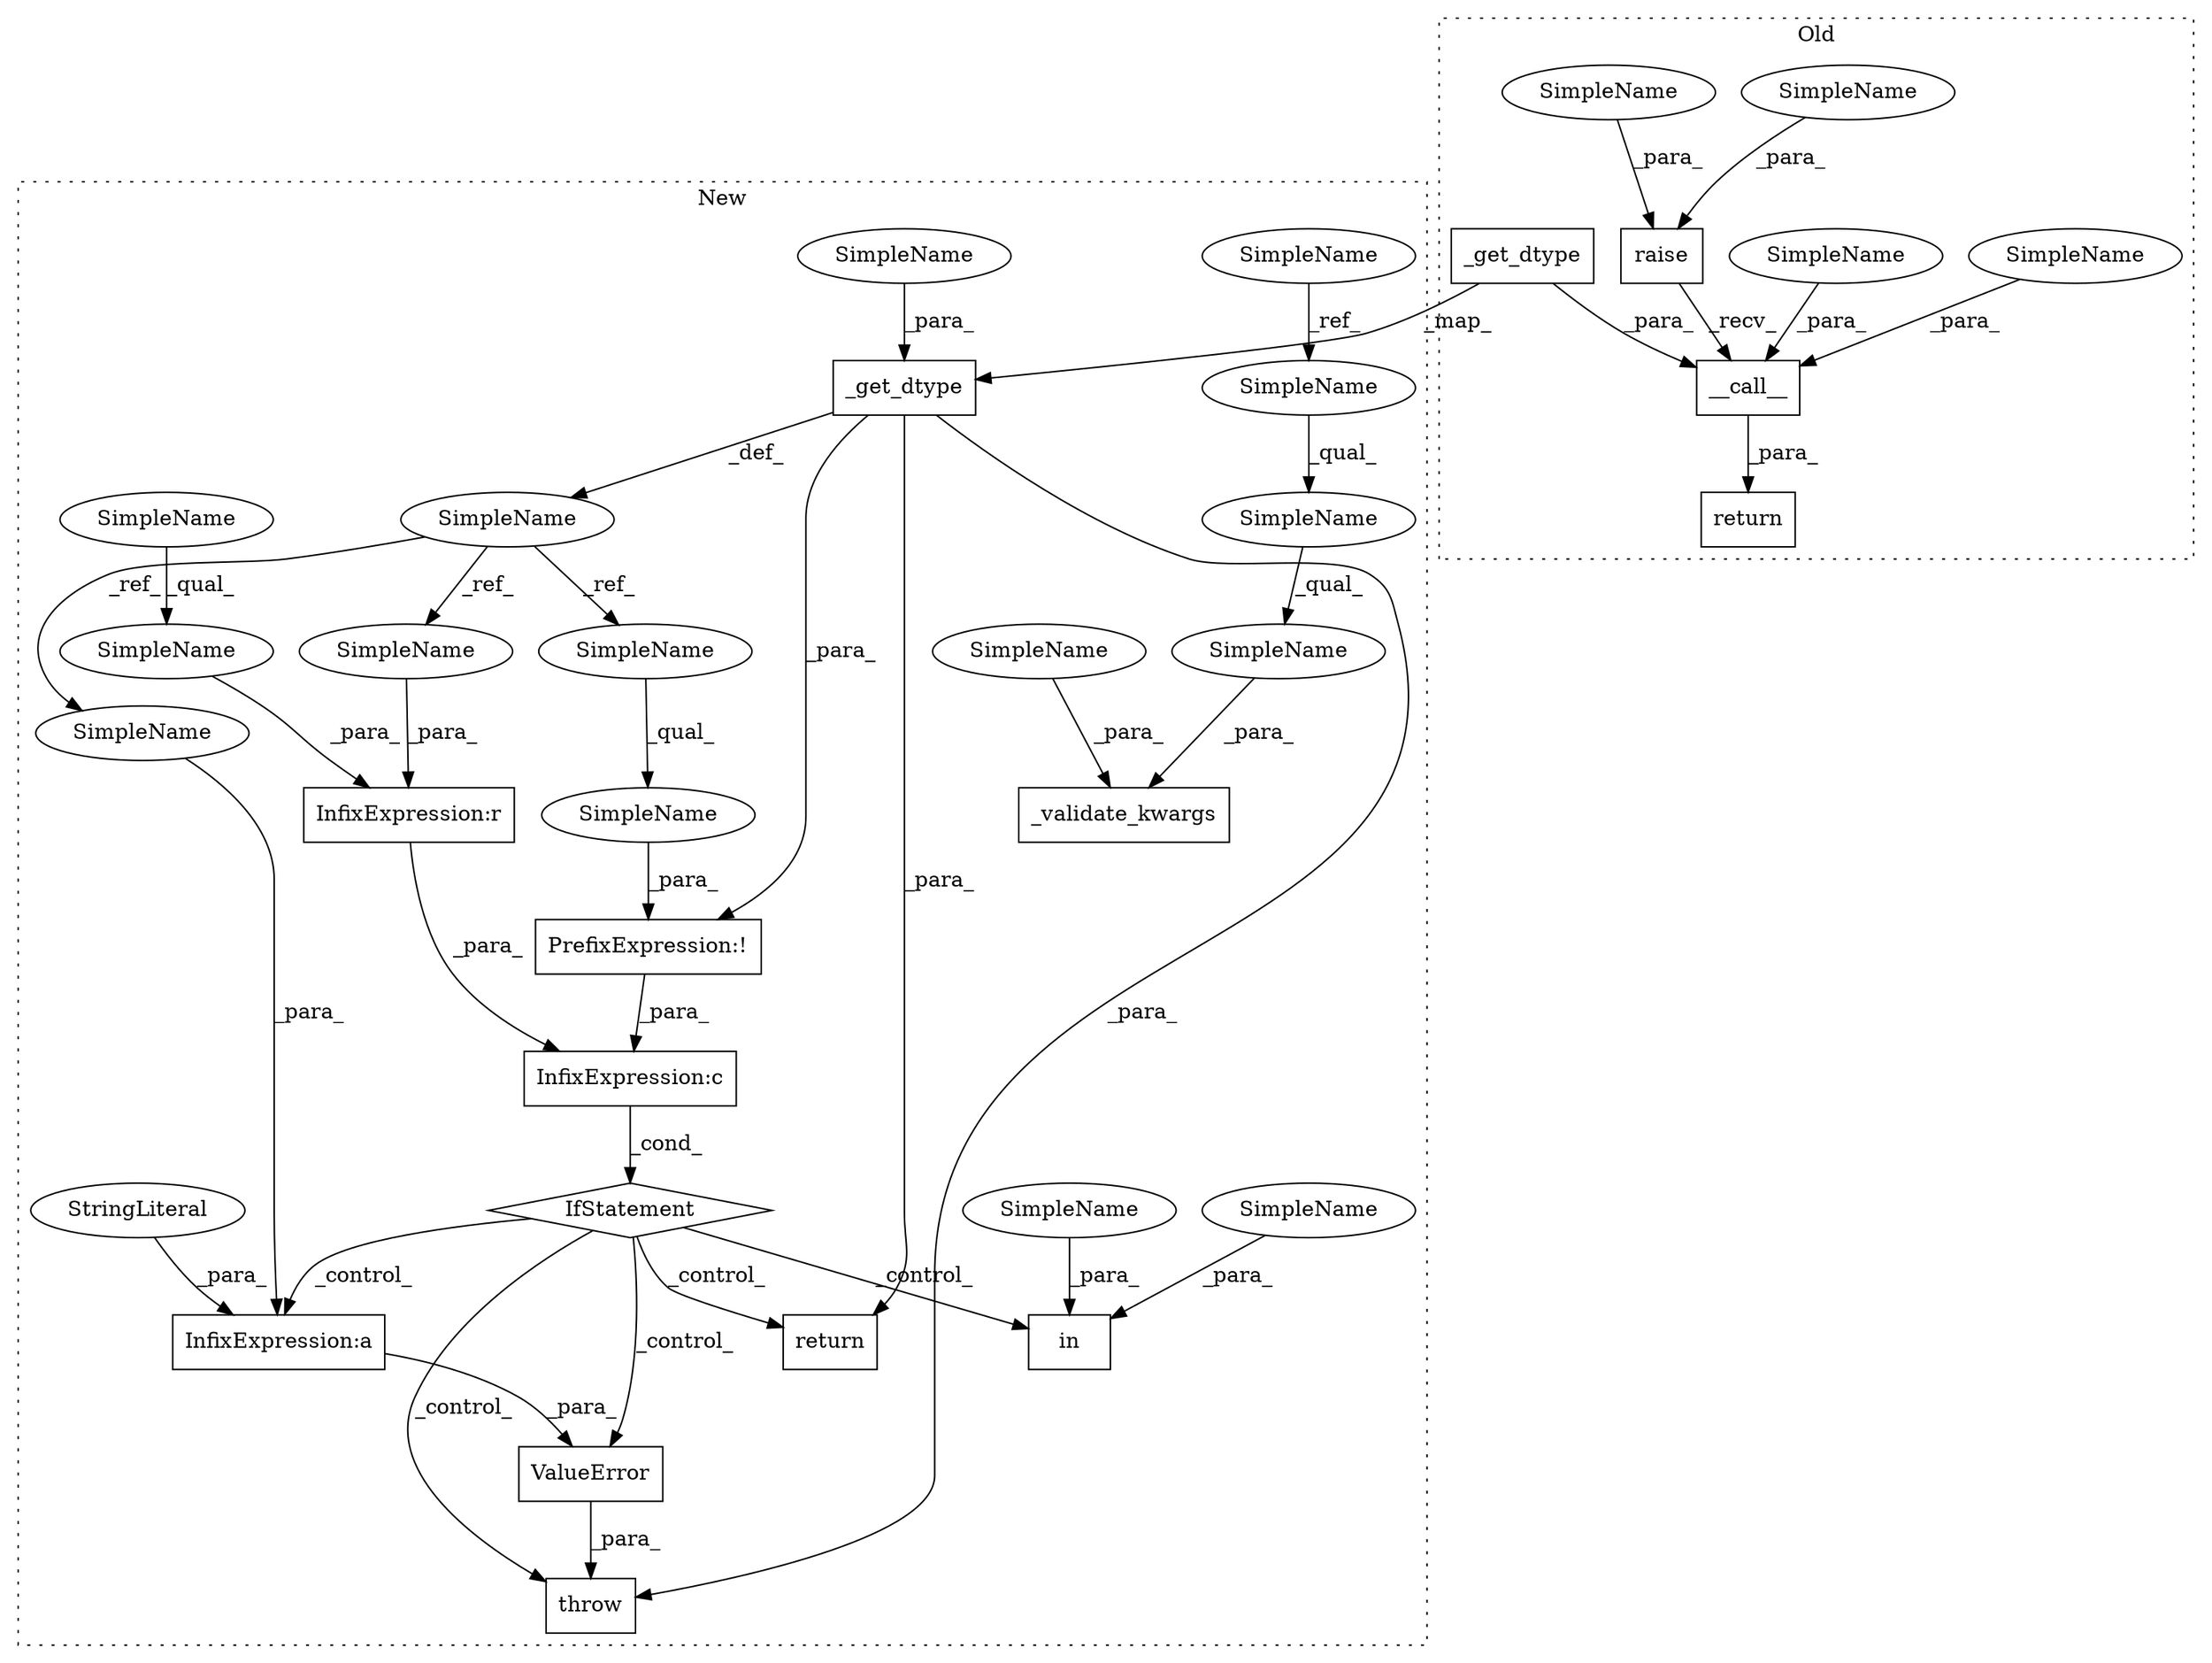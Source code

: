 digraph G {
subgraph cluster0 {
1 [label="_get_dtype" a="32" s="857,868" l="11,-11" shape="box"];
11 [label="__call__" a="32" s="842,875" l="9,-51" shape="box"];
12 [label="raise" a="32" s="824,836" l="6,-12" shape="box"];
22 [label="SimpleName" a="42" s="875" l="0" shape="ellipse"];
23 [label="SimpleName" a="42" s="851" l="0" shape="ellipse"];
26 [label="return" a="41" s="817" l="7" shape="box"];
29 [label="SimpleName" a="42" s="830" l="0" shape="ellipse"];
31 [label="SimpleName" a="42" s="836" l="0" shape="ellipse"];
label = "Old";
style="dotted";
}
subgraph cluster1 {
2 [label="_get_dtype" a="32" s="890,901" l="11,-11" shape="box"];
3 [label="SimpleName" a="42" s="884" l="0" shape="ellipse"];
4 [label="SimpleName" a="42" s="918" l="0" shape="ellipse"];
5 [label="InfixExpression:c" a="27" s="917" l="30" shape="box"];
6 [label="ValueError" a="32" s="991,1002" l="11,-11" shape="box"];
7 [label="InfixExpression:a" a="27" s="1002" l="47" shape="box"];
8 [label="PrefixExpression:!" a="38" s="917" l="1" shape="box"];
9 [label="in" a="105" s="1075" l="0" shape="box"];
10 [label="throw" a="53" s="985" l="6" shape="box"];
13 [label="SimpleName" a="42" s="789" l="0" shape="ellipse"];
14 [label="SimpleName" a="42" s="847" l="0" shape="ellipse"];
15 [label="SimpleName" a="42" s="847" l="0" shape="ellipse"];
16 [label="_validate_kwargs" a="32" s="830,871" l="17,-41" shape="box"];
17 [label="IfStatement" a="25" s="913,917" l="4,60" shape="diamond"];
18 [label="SimpleName" a="42" s="1075" l="0" shape="ellipse"];
19 [label="SimpleName" a="42" s="1095" l="0" shape="ellipse"];
20 [label="SimpleName" a="42" s="819" l="0" shape="ellipse"];
21 [label="SimpleName" a="42" s="871" l="0" shape="ellipse"];
24 [label="StringLiteral" a="45" s="1002" l="0" shape="ellipse"];
25 [label="return" a="41" s="1153" l="7" shape="box"];
27 [label="InfixExpression:r" a="27" s="948" l="9" shape="box"];
28 [label="SimpleName" a="42" s="957" l="0" shape="ellipse"];
30 [label="SimpleName" a="42" s="847" l="0" shape="ellipse"];
32 [label="SimpleName" a="42" s="1049" l="0" shape="ellipse"];
33 [label="SimpleName" a="42" s="948" l="0" shape="ellipse"];
34 [label="SimpleName" a="42" s="918" l="0" shape="ellipse"];
35 [label="SimpleName" a="42" s="957" l="0" shape="ellipse"];
label = "New";
style="dotted";
}
1 -> 11 [label="_para_"];
1 -> 2 [label="_map_"];
2 -> 3 [label="_def_"];
2 -> 10 [label="_para_"];
2 -> 8 [label="_para_"];
2 -> 25 [label="_para_"];
3 -> 33 [label="_ref_"];
3 -> 34 [label="_ref_"];
3 -> 32 [label="_ref_"];
4 -> 8 [label="_para_"];
5 -> 17 [label="_cond_"];
6 -> 10 [label="_para_"];
7 -> 6 [label="_para_"];
8 -> 5 [label="_para_"];
11 -> 26 [label="_para_"];
12 -> 11 [label="_recv_"];
13 -> 30 [label="_ref_"];
14 -> 15 [label="_qual_"];
15 -> 16 [label="_para_"];
17 -> 9 [label="_control_"];
17 -> 10 [label="_control_"];
17 -> 6 [label="_control_"];
17 -> 25 [label="_control_"];
17 -> 7 [label="_control_"];
18 -> 9 [label="_para_"];
19 -> 9 [label="_para_"];
20 -> 2 [label="_para_"];
21 -> 16 [label="_para_"];
22 -> 11 [label="_para_"];
23 -> 11 [label="_para_"];
24 -> 7 [label="_para_"];
27 -> 5 [label="_para_"];
28 -> 27 [label="_para_"];
29 -> 12 [label="_para_"];
30 -> 14 [label="_qual_"];
31 -> 12 [label="_para_"];
32 -> 7 [label="_para_"];
33 -> 27 [label="_para_"];
34 -> 4 [label="_qual_"];
35 -> 28 [label="_qual_"];
}